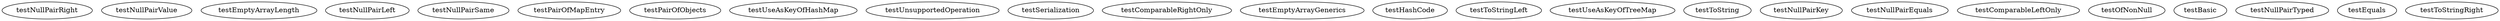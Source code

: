 digraph G {
testNullPairRight;
testNullPairValue;
testEmptyArrayLength;
testNullPairLeft;
testNullPairSame;
testPairOfMapEntry;
testPairOfObjects;
testUseAsKeyOfHashMap;
testUnsupportedOperation;
testSerialization;
testComparableRightOnly;
testEmptyArrayGenerics;
testHashCode;
testToStringLeft;
testUseAsKeyOfTreeMap;
testToString;
testNullPairKey;
testNullPairEquals;
testComparableLeftOnly;
testOfNonNull;
testBasic;
testNullPairTyped;
testEquals;
testToStringRight;
}